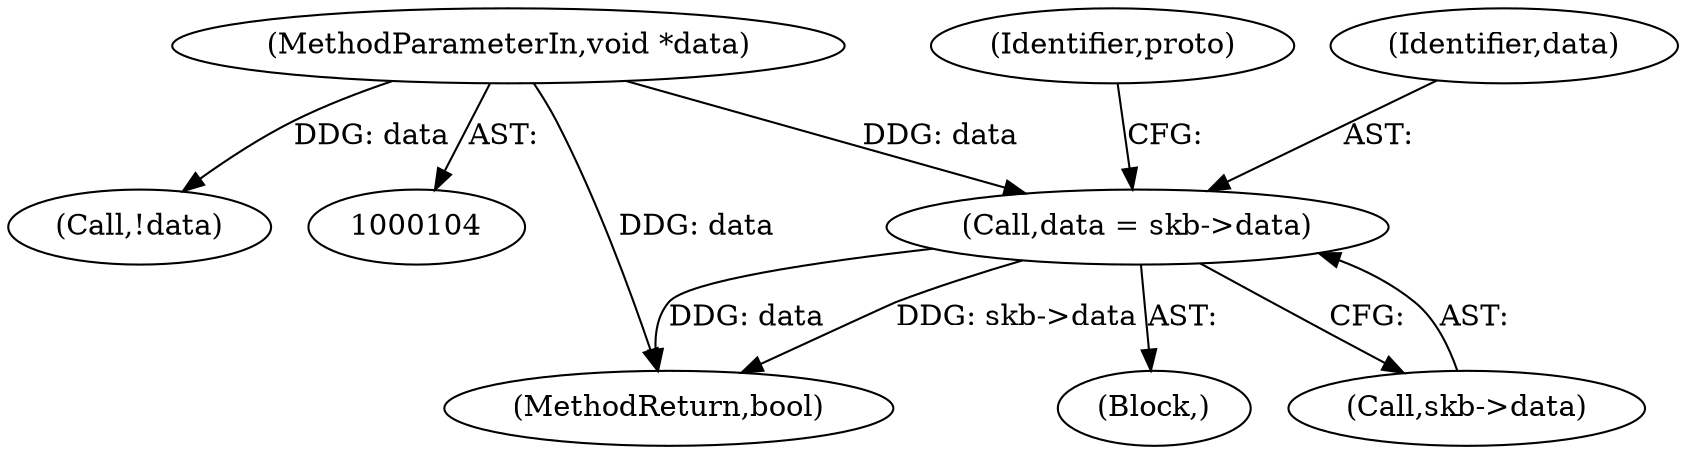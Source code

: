 digraph "0_linux_a6e544b0a88b53114bfa5a57e21b7be7a8dfc9d0@pointer" {
"1000127" [label="(Call,data = skb->data)"];
"1000108" [label="(MethodParameterIn,void *data)"];
"1000812" [label="(MethodReturn,bool)"];
"1000108" [label="(MethodParameterIn,void *data)"];
"1000126" [label="(Block,)"];
"1000133" [label="(Identifier,proto)"];
"1000124" [label="(Call,!data)"];
"1000128" [label="(Identifier,data)"];
"1000129" [label="(Call,skb->data)"];
"1000127" [label="(Call,data = skb->data)"];
"1000127" -> "1000126"  [label="AST: "];
"1000127" -> "1000129"  [label="CFG: "];
"1000128" -> "1000127"  [label="AST: "];
"1000129" -> "1000127"  [label="AST: "];
"1000133" -> "1000127"  [label="CFG: "];
"1000127" -> "1000812"  [label="DDG: skb->data"];
"1000127" -> "1000812"  [label="DDG: data"];
"1000108" -> "1000127"  [label="DDG: data"];
"1000108" -> "1000104"  [label="AST: "];
"1000108" -> "1000812"  [label="DDG: data"];
"1000108" -> "1000124"  [label="DDG: data"];
}
